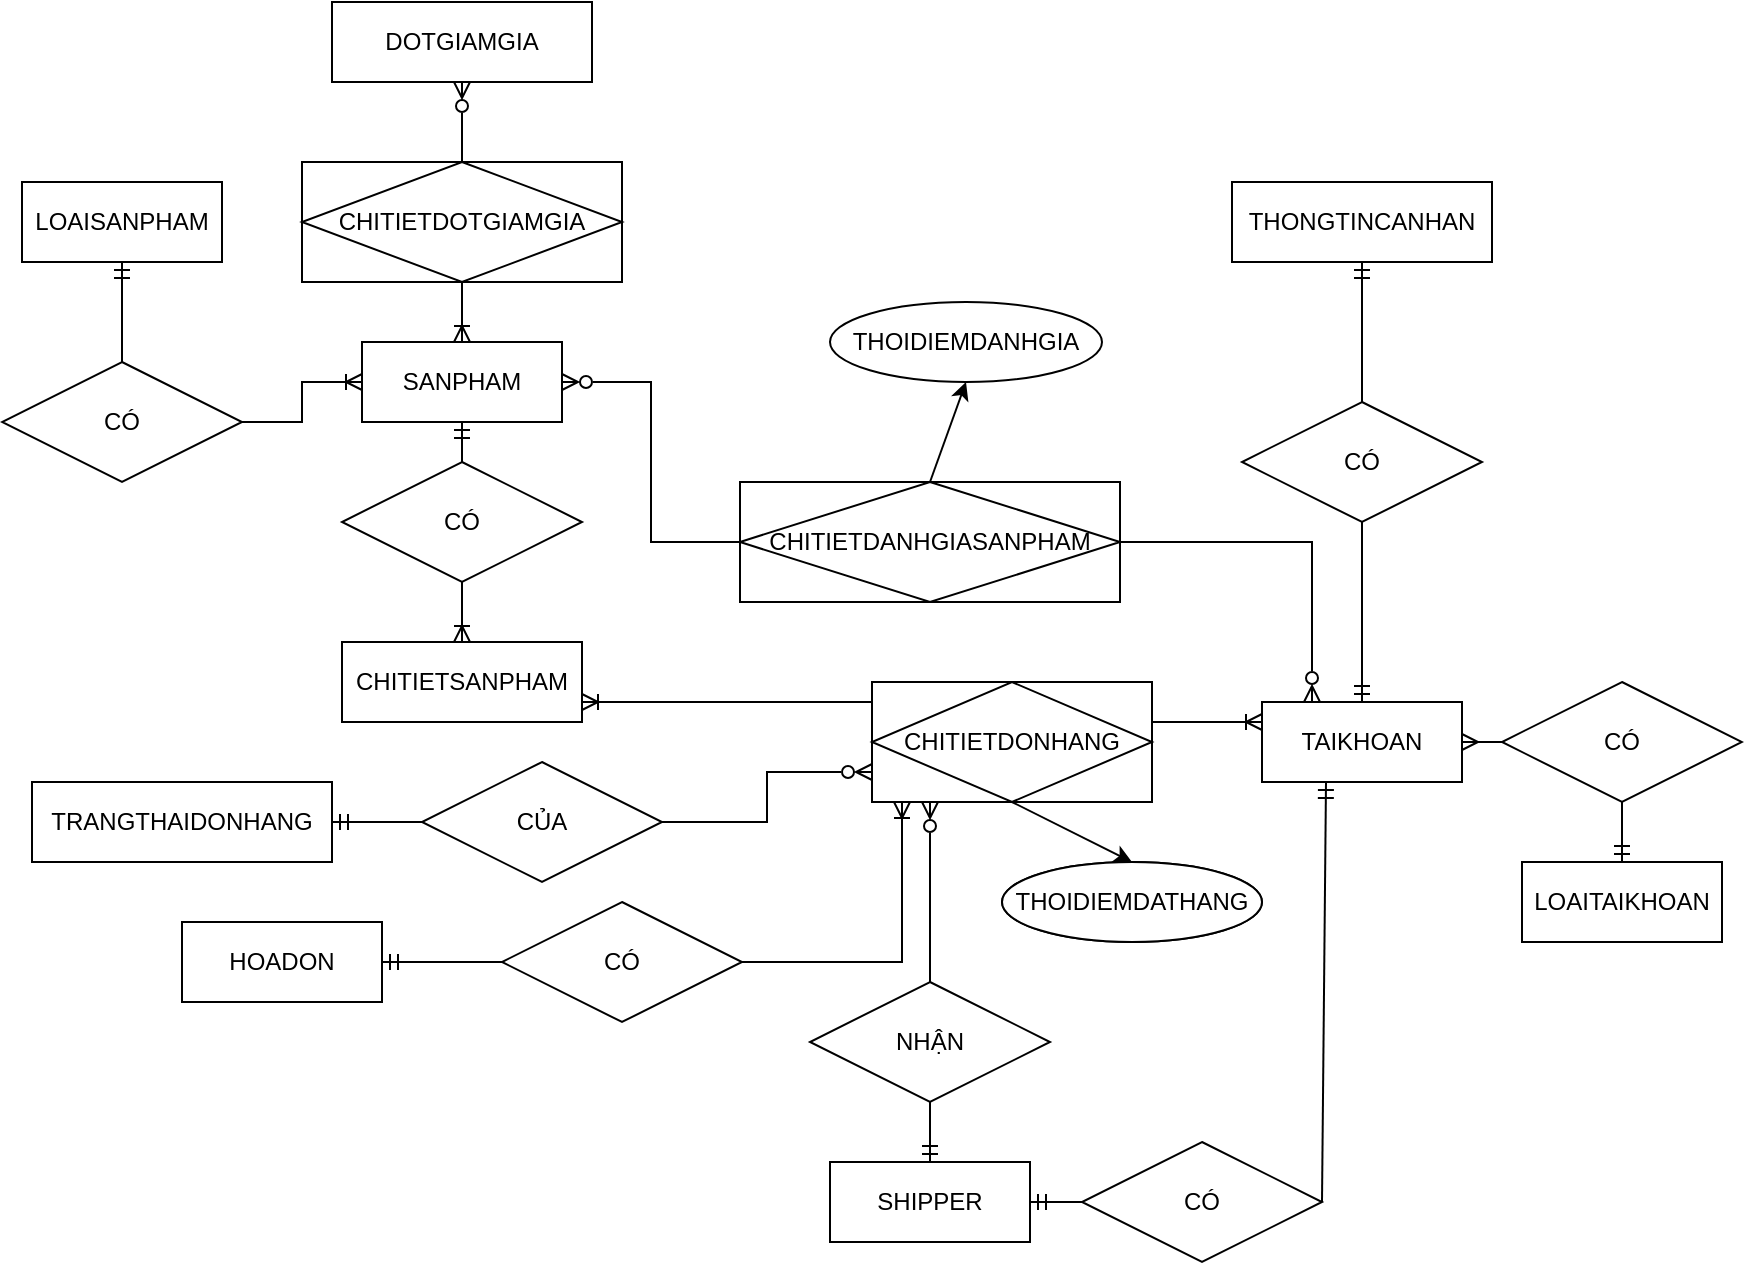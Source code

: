 <mxfile version="20.8.20" type="device"><diagram id="C5RBs43oDa-KdzZeNtuy" name="Page-1"><mxGraphModel dx="2084" dy="1860" grid="1" gridSize="10" guides="1" tooltips="1" connect="1" arrows="1" fold="1" page="1" pageScale="1" pageWidth="827" pageHeight="1169" math="0" shadow="0"><root><mxCell id="WIyWlLk6GJQsqaUBKTNV-0"/><mxCell id="WIyWlLk6GJQsqaUBKTNV-1" parent="WIyWlLk6GJQsqaUBKTNV-0"/><mxCell id="wIM3X_0s0iGfvPbfR-WC-2" value="TAIKHOAN" style="whiteSpace=wrap;html=1;align=center;" parent="WIyWlLk6GJQsqaUBKTNV-1" vertex="1"><mxGeometry x="570" y="270" width="100" height="40" as="geometry"/></mxCell><mxCell id="wIM3X_0s0iGfvPbfR-WC-3" value="THONGTINCANHAN" style="whiteSpace=wrap;html=1;align=center;" parent="WIyWlLk6GJQsqaUBKTNV-1" vertex="1"><mxGeometry x="555" y="10" width="130" height="40" as="geometry"/></mxCell><mxCell id="wIM3X_0s0iGfvPbfR-WC-5" style="edgeStyle=orthogonalEdgeStyle;rounded=0;orthogonalLoop=1;jettySize=auto;html=1;exitX=0.5;exitY=0;exitDx=0;exitDy=0;entryX=0.5;entryY=1;entryDx=0;entryDy=0;endArrow=ERmandOne;endFill=0;" parent="WIyWlLk6GJQsqaUBKTNV-1" source="wIM3X_0s0iGfvPbfR-WC-4" target="wIM3X_0s0iGfvPbfR-WC-3" edge="1"><mxGeometry relative="1" as="geometry"/></mxCell><mxCell id="wIM3X_0s0iGfvPbfR-WC-6" style="edgeStyle=orthogonalEdgeStyle;rounded=0;orthogonalLoop=1;jettySize=auto;html=1;exitX=0.5;exitY=1;exitDx=0;exitDy=0;entryX=0.5;entryY=0;entryDx=0;entryDy=0;endArrow=ERmandOne;endFill=0;" parent="WIyWlLk6GJQsqaUBKTNV-1" source="wIM3X_0s0iGfvPbfR-WC-4" target="wIM3X_0s0iGfvPbfR-WC-2" edge="1"><mxGeometry relative="1" as="geometry"/></mxCell><mxCell id="wIM3X_0s0iGfvPbfR-WC-4" value="CÓ" style="shape=rhombus;perimeter=rhombusPerimeter;whiteSpace=wrap;html=1;align=center;" parent="WIyWlLk6GJQsqaUBKTNV-1" vertex="1"><mxGeometry x="560" y="120" width="120" height="60" as="geometry"/></mxCell><mxCell id="wIM3X_0s0iGfvPbfR-WC-7" value="SANPHAM" style="whiteSpace=wrap;html=1;align=center;" parent="WIyWlLk6GJQsqaUBKTNV-1" vertex="1"><mxGeometry x="120" y="90" width="100" height="40" as="geometry"/></mxCell><mxCell id="wIM3X_0s0iGfvPbfR-WC-9" style="edgeStyle=orthogonalEdgeStyle;rounded=0;orthogonalLoop=1;jettySize=auto;html=1;exitX=0;exitY=0.5;exitDx=0;exitDy=0;entryX=1;entryY=0.75;entryDx=0;entryDy=0;endArrow=ERoneToMany;endFill=0;" parent="WIyWlLk6GJQsqaUBKTNV-1" source="wIM3X_0s0iGfvPbfR-WC-8" target="wIM3X_0s0iGfvPbfR-WC-29" edge="1"><mxGeometry relative="1" as="geometry"><Array as="points"><mxPoint x="375" y="270"/></Array></mxGeometry></mxCell><mxCell id="wIM3X_0s0iGfvPbfR-WC-10" style="edgeStyle=orthogonalEdgeStyle;rounded=0;orthogonalLoop=1;jettySize=auto;html=1;exitX=1;exitY=0.5;exitDx=0;exitDy=0;endArrow=ERoneToMany;endFill=0;entryX=0;entryY=0.25;entryDx=0;entryDy=0;" parent="WIyWlLk6GJQsqaUBKTNV-1" source="wIM3X_0s0iGfvPbfR-WC-8" target="wIM3X_0s0iGfvPbfR-WC-2" edge="1"><mxGeometry relative="1" as="geometry"><mxPoint x="560" y="290" as="targetPoint"/><Array as="points"><mxPoint x="515" y="280"/></Array></mxGeometry></mxCell><mxCell id="wIM3X_0s0iGfvPbfR-WC-13" style="rounded=0;orthogonalLoop=1;jettySize=auto;html=1;exitX=0.5;exitY=1;exitDx=0;exitDy=0;entryX=0.5;entryY=0;entryDx=0;entryDy=0;" parent="WIyWlLk6GJQsqaUBKTNV-1" source="wIM3X_0s0iGfvPbfR-WC-8" target="wIM3X_0s0iGfvPbfR-WC-12" edge="1"><mxGeometry relative="1" as="geometry"/></mxCell><mxCell id="wIM3X_0s0iGfvPbfR-WC-8" value="CHITIETDONHANG" style="shape=associativeEntity;whiteSpace=wrap;html=1;align=center;" parent="WIyWlLk6GJQsqaUBKTNV-1" vertex="1"><mxGeometry x="375" y="260" width="140" height="60" as="geometry"/></mxCell><mxCell id="wIM3X_0s0iGfvPbfR-WC-12" value="THOIDIEMDATHANG" style="ellipse;whiteSpace=wrap;html=1;align=center;" parent="WIyWlLk6GJQsqaUBKTNV-1" vertex="1"><mxGeometry x="440" y="350" width="130" height="40" as="geometry"/></mxCell><mxCell id="wIM3X_0s0iGfvPbfR-WC-17" value="LOAITAIKHOAN" style="whiteSpace=wrap;html=1;align=center;" parent="WIyWlLk6GJQsqaUBKTNV-1" vertex="1"><mxGeometry x="700" y="350" width="100" height="40" as="geometry"/></mxCell><mxCell id="wIM3X_0s0iGfvPbfR-WC-19" style="rounded=0;orthogonalLoop=1;jettySize=auto;html=1;exitX=0;exitY=0.5;exitDx=0;exitDy=0;entryX=1;entryY=0.5;entryDx=0;entryDy=0;endArrow=ERmany;endFill=0;" parent="WIyWlLk6GJQsqaUBKTNV-1" source="wIM3X_0s0iGfvPbfR-WC-18" target="wIM3X_0s0iGfvPbfR-WC-2" edge="1"><mxGeometry relative="1" as="geometry"/></mxCell><mxCell id="wIM3X_0s0iGfvPbfR-WC-20" style="rounded=0;orthogonalLoop=1;jettySize=auto;html=1;exitX=0.5;exitY=1;exitDx=0;exitDy=0;entryX=0.5;entryY=0;entryDx=0;entryDy=0;endArrow=ERmandOne;endFill=0;" parent="WIyWlLk6GJQsqaUBKTNV-1" source="wIM3X_0s0iGfvPbfR-WC-18" target="wIM3X_0s0iGfvPbfR-WC-17" edge="1"><mxGeometry relative="1" as="geometry"/></mxCell><mxCell id="wIM3X_0s0iGfvPbfR-WC-18" value="CÓ" style="shape=rhombus;perimeter=rhombusPerimeter;whiteSpace=wrap;html=1;align=center;" parent="WIyWlLk6GJQsqaUBKTNV-1" vertex="1"><mxGeometry x="690" y="260" width="120" height="60" as="geometry"/></mxCell><mxCell id="wIM3X_0s0iGfvPbfR-WC-21" value="LOAISANPHAM" style="whiteSpace=wrap;html=1;align=center;" parent="WIyWlLk6GJQsqaUBKTNV-1" vertex="1"><mxGeometry x="-50" y="10" width="100" height="40" as="geometry"/></mxCell><mxCell id="wIM3X_0s0iGfvPbfR-WC-23" style="edgeStyle=orthogonalEdgeStyle;rounded=0;orthogonalLoop=1;jettySize=auto;html=1;exitX=1;exitY=0.5;exitDx=0;exitDy=0;entryX=0;entryY=0.5;entryDx=0;entryDy=0;endArrow=ERoneToMany;endFill=0;" parent="WIyWlLk6GJQsqaUBKTNV-1" source="wIM3X_0s0iGfvPbfR-WC-22" target="wIM3X_0s0iGfvPbfR-WC-7" edge="1"><mxGeometry relative="1" as="geometry"/></mxCell><mxCell id="wIM3X_0s0iGfvPbfR-WC-24" style="edgeStyle=orthogonalEdgeStyle;rounded=0;orthogonalLoop=1;jettySize=auto;html=1;exitX=0.5;exitY=0;exitDx=0;exitDy=0;entryX=0.5;entryY=1;entryDx=0;entryDy=0;endArrow=ERmandOne;endFill=0;" parent="WIyWlLk6GJQsqaUBKTNV-1" source="wIM3X_0s0iGfvPbfR-WC-22" target="wIM3X_0s0iGfvPbfR-WC-21" edge="1"><mxGeometry relative="1" as="geometry"/></mxCell><mxCell id="wIM3X_0s0iGfvPbfR-WC-22" value="CÓ" style="shape=rhombus;perimeter=rhombusPerimeter;whiteSpace=wrap;html=1;align=center;" parent="WIyWlLk6GJQsqaUBKTNV-1" vertex="1"><mxGeometry x="-60" y="100" width="120" height="60" as="geometry"/></mxCell><mxCell id="wIM3X_0s0iGfvPbfR-WC-25" value="TRANGTHAIDONHANG" style="whiteSpace=wrap;html=1;align=center;" parent="WIyWlLk6GJQsqaUBKTNV-1" vertex="1"><mxGeometry x="-45" y="310" width="150" height="40" as="geometry"/></mxCell><mxCell id="0FwtbI9lLf6o_P9IlUGK-16" style="rounded=0;orthogonalLoop=1;jettySize=auto;html=1;exitX=1;exitY=0.5;exitDx=0;exitDy=0;entryX=0;entryY=0.75;entryDx=0;entryDy=0;endArrow=ERzeroToMany;endFill=0;edgeStyle=orthogonalEdgeStyle;" edge="1" parent="WIyWlLk6GJQsqaUBKTNV-1" source="wIM3X_0s0iGfvPbfR-WC-26" target="wIM3X_0s0iGfvPbfR-WC-8"><mxGeometry relative="1" as="geometry"/></mxCell><mxCell id="0FwtbI9lLf6o_P9IlUGK-19" style="edgeStyle=orthogonalEdgeStyle;rounded=0;orthogonalLoop=1;jettySize=auto;html=1;exitX=0;exitY=0.5;exitDx=0;exitDy=0;entryX=1;entryY=0.5;entryDx=0;entryDy=0;endArrow=ERmandOne;endFill=0;" edge="1" parent="WIyWlLk6GJQsqaUBKTNV-1" source="wIM3X_0s0iGfvPbfR-WC-26" target="wIM3X_0s0iGfvPbfR-WC-25"><mxGeometry relative="1" as="geometry"/></mxCell><mxCell id="wIM3X_0s0iGfvPbfR-WC-26" value="CỦA" style="shape=rhombus;perimeter=rhombusPerimeter;whiteSpace=wrap;html=1;align=center;" parent="WIyWlLk6GJQsqaUBKTNV-1" vertex="1"><mxGeometry x="150" y="300" width="120" height="60" as="geometry"/></mxCell><mxCell id="wIM3X_0s0iGfvPbfR-WC-29" value="CHITIETSANPHAM" style="whiteSpace=wrap;html=1;align=center;" parent="WIyWlLk6GJQsqaUBKTNV-1" vertex="1"><mxGeometry x="110" y="240" width="120" height="40" as="geometry"/></mxCell><mxCell id="wIM3X_0s0iGfvPbfR-WC-31" style="edgeStyle=orthogonalEdgeStyle;rounded=0;orthogonalLoop=1;jettySize=auto;html=1;exitX=0.5;exitY=0;exitDx=0;exitDy=0;entryX=0.5;entryY=1;entryDx=0;entryDy=0;endArrow=ERmandOne;endFill=0;" parent="WIyWlLk6GJQsqaUBKTNV-1" source="wIM3X_0s0iGfvPbfR-WC-30" target="wIM3X_0s0iGfvPbfR-WC-7" edge="1"><mxGeometry relative="1" as="geometry"/></mxCell><mxCell id="wIM3X_0s0iGfvPbfR-WC-32" style="edgeStyle=orthogonalEdgeStyle;rounded=0;orthogonalLoop=1;jettySize=auto;html=1;exitX=0.5;exitY=1;exitDx=0;exitDy=0;entryX=0.5;entryY=0;entryDx=0;entryDy=0;endArrow=ERoneToMany;endFill=0;" parent="WIyWlLk6GJQsqaUBKTNV-1" source="wIM3X_0s0iGfvPbfR-WC-30" target="wIM3X_0s0iGfvPbfR-WC-29" edge="1"><mxGeometry relative="1" as="geometry"/></mxCell><mxCell id="wIM3X_0s0iGfvPbfR-WC-30" value="CÓ" style="shape=rhombus;perimeter=rhombusPerimeter;whiteSpace=wrap;html=1;align=center;" parent="WIyWlLk6GJQsqaUBKTNV-1" vertex="1"><mxGeometry x="110" y="150" width="120" height="60" as="geometry"/></mxCell><mxCell id="wMnXwYnfQ94U9sy1wUmV-0" value="HOADON" style="whiteSpace=wrap;html=1;align=center;" parent="WIyWlLk6GJQsqaUBKTNV-1" vertex="1"><mxGeometry x="30" y="380" width="100" height="40" as="geometry"/></mxCell><mxCell id="wMnXwYnfQ94U9sy1wUmV-2" style="edgeStyle=orthogonalEdgeStyle;rounded=0;orthogonalLoop=1;jettySize=auto;html=1;entryX=1;entryY=0.5;entryDx=0;entryDy=0;endArrow=ERmandOne;endFill=0;exitX=0;exitY=0.5;exitDx=0;exitDy=0;" parent="WIyWlLk6GJQsqaUBKTNV-1" source="0FwtbI9lLf6o_P9IlUGK-5" target="wMnXwYnfQ94U9sy1wUmV-0" edge="1"><mxGeometry relative="1" as="geometry"><mxPoint x="170" y="360" as="sourcePoint"/><Array as="points"/></mxGeometry></mxCell><mxCell id="wMnXwYnfQ94U9sy1wUmV-3" style="edgeStyle=orthogonalEdgeStyle;rounded=0;orthogonalLoop=1;jettySize=auto;html=1;exitX=1;exitY=0.5;exitDx=0;exitDy=0;endArrow=ERoneToMany;endFill=0;" parent="WIyWlLk6GJQsqaUBKTNV-1" source="0FwtbI9lLf6o_P9IlUGK-5" edge="1"><mxGeometry relative="1" as="geometry"><Array as="points"><mxPoint x="390" y="400"/></Array><mxPoint x="310" y="360" as="sourcePoint"/><mxPoint x="390" y="320" as="targetPoint"/></mxGeometry></mxCell><mxCell id="wMnXwYnfQ94U9sy1wUmV-4" value="SHIPPER" style="whiteSpace=wrap;html=1;align=center;" parent="WIyWlLk6GJQsqaUBKTNV-1" vertex="1"><mxGeometry x="354" y="500" width="100" height="40" as="geometry"/></mxCell><mxCell id="wMnXwYnfQ94U9sy1wUmV-9" style="edgeStyle=none;rounded=0;orthogonalLoop=1;jettySize=auto;html=1;exitX=1;exitY=0.5;exitDx=0;exitDy=0;entryX=0.32;entryY=1;entryDx=0;entryDy=0;endArrow=ERmandOne;endFill=0;entryPerimeter=0;" parent="WIyWlLk6GJQsqaUBKTNV-1" source="wMnXwYnfQ94U9sy1wUmV-8" target="wIM3X_0s0iGfvPbfR-WC-2" edge="1"><mxGeometry relative="1" as="geometry"/></mxCell><mxCell id="wMnXwYnfQ94U9sy1wUmV-10" style="edgeStyle=none;rounded=0;orthogonalLoop=1;jettySize=auto;html=1;exitX=0;exitY=0.5;exitDx=0;exitDy=0;entryX=1;entryY=0.5;entryDx=0;entryDy=0;endArrow=ERmandOne;endFill=0;" parent="WIyWlLk6GJQsqaUBKTNV-1" source="wMnXwYnfQ94U9sy1wUmV-8" target="wMnXwYnfQ94U9sy1wUmV-4" edge="1"><mxGeometry relative="1" as="geometry"/></mxCell><mxCell id="wMnXwYnfQ94U9sy1wUmV-8" value="CÓ" style="shape=rhombus;perimeter=rhombusPerimeter;whiteSpace=wrap;html=1;align=center;" parent="WIyWlLk6GJQsqaUBKTNV-1" vertex="1"><mxGeometry x="480" y="490" width="120" height="60" as="geometry"/></mxCell><mxCell id="wMnXwYnfQ94U9sy1wUmV-12" style="edgeStyle=none;rounded=0;orthogonalLoop=1;jettySize=auto;html=1;exitX=0.5;exitY=1;exitDx=0;exitDy=0;entryX=0.5;entryY=0;entryDx=0;entryDy=0;endArrow=ERmandOne;endFill=0;" parent="WIyWlLk6GJQsqaUBKTNV-1" source="wMnXwYnfQ94U9sy1wUmV-11" target="wMnXwYnfQ94U9sy1wUmV-4" edge="1"><mxGeometry relative="1" as="geometry"><Array as="points"/></mxGeometry></mxCell><mxCell id="wMnXwYnfQ94U9sy1wUmV-13" style="edgeStyle=none;rounded=0;orthogonalLoop=1;jettySize=auto;html=1;exitX=0.5;exitY=0;exitDx=0;exitDy=0;endArrow=ERzeroToMany;endFill=0;" parent="WIyWlLk6GJQsqaUBKTNV-1" source="wMnXwYnfQ94U9sy1wUmV-11" edge="1"><mxGeometry relative="1" as="geometry"><mxPoint x="404" y="320" as="targetPoint"/></mxGeometry></mxCell><mxCell id="wMnXwYnfQ94U9sy1wUmV-11" value="NHẬN" style="shape=rhombus;perimeter=rhombusPerimeter;whiteSpace=wrap;html=1;align=center;" parent="WIyWlLk6GJQsqaUBKTNV-1" vertex="1"><mxGeometry x="344" y="410" width="120" height="60" as="geometry"/></mxCell><mxCell id="0FwtbI9lLf6o_P9IlUGK-0" value="THOIDIEMDATHANG" style="ellipse;whiteSpace=wrap;html=1;align=center;" vertex="1" parent="WIyWlLk6GJQsqaUBKTNV-1"><mxGeometry x="440" y="350" width="130" height="40" as="geometry"/></mxCell><mxCell id="0FwtbI9lLf6o_P9IlUGK-5" value="CÓ" style="shape=rhombus;perimeter=rhombusPerimeter;whiteSpace=wrap;html=1;align=center;" vertex="1" parent="WIyWlLk6GJQsqaUBKTNV-1"><mxGeometry x="190" y="370" width="120" height="60" as="geometry"/></mxCell><mxCell id="0FwtbI9lLf6o_P9IlUGK-6" value="DOTGIAMGIA" style="whiteSpace=wrap;html=1;align=center;" vertex="1" parent="WIyWlLk6GJQsqaUBKTNV-1"><mxGeometry x="105" y="-80" width="130" height="40" as="geometry"/></mxCell><mxCell id="0FwtbI9lLf6o_P9IlUGK-8" style="edgeStyle=none;rounded=0;orthogonalLoop=1;jettySize=auto;html=1;entryX=0.5;entryY=1;entryDx=0;entryDy=0;endArrow=ERzeroToMany;endFill=0;exitX=0.5;exitY=0;exitDx=0;exitDy=0;" edge="1" parent="WIyWlLk6GJQsqaUBKTNV-1" source="0FwtbI9lLf6o_P9IlUGK-10" target="0FwtbI9lLf6o_P9IlUGK-6"><mxGeometry relative="1" as="geometry"><mxPoint x="270" y="-50" as="sourcePoint"/><Array as="points"/></mxGeometry></mxCell><mxCell id="0FwtbI9lLf6o_P9IlUGK-9" style="edgeStyle=none;rounded=0;orthogonalLoop=1;jettySize=auto;html=1;entryX=0.5;entryY=0;entryDx=0;entryDy=0;exitX=0.5;exitY=1;exitDx=0;exitDy=0;endArrow=ERoneToMany;endFill=0;" edge="1" parent="WIyWlLk6GJQsqaUBKTNV-1" source="0FwtbI9lLf6o_P9IlUGK-10" target="wIM3X_0s0iGfvPbfR-WC-7"><mxGeometry relative="1" as="geometry"><mxPoint x="270" y="50" as="sourcePoint"/></mxGeometry></mxCell><mxCell id="0FwtbI9lLf6o_P9IlUGK-10" value="CHITIETDOTGIAMGIA" style="shape=associativeEntity;whiteSpace=wrap;html=1;align=center;" vertex="1" parent="WIyWlLk6GJQsqaUBKTNV-1"><mxGeometry x="90" width="160" height="60" as="geometry"/></mxCell><mxCell id="0FwtbI9lLf6o_P9IlUGK-21" style="edgeStyle=orthogonalEdgeStyle;rounded=0;orthogonalLoop=1;jettySize=auto;html=1;exitX=0;exitY=0.5;exitDx=0;exitDy=0;entryX=1;entryY=0.5;entryDx=0;entryDy=0;endArrow=ERzeroToMany;endFill=0;" edge="1" parent="WIyWlLk6GJQsqaUBKTNV-1" source="0FwtbI9lLf6o_P9IlUGK-17" target="wIM3X_0s0iGfvPbfR-WC-7"><mxGeometry relative="1" as="geometry"/></mxCell><mxCell id="0FwtbI9lLf6o_P9IlUGK-22" style="edgeStyle=orthogonalEdgeStyle;rounded=0;orthogonalLoop=1;jettySize=auto;html=1;exitX=1;exitY=0.5;exitDx=0;exitDy=0;entryX=0.25;entryY=0;entryDx=0;entryDy=0;endArrow=ERzeroToMany;endFill=0;" edge="1" parent="WIyWlLk6GJQsqaUBKTNV-1" source="0FwtbI9lLf6o_P9IlUGK-17" target="wIM3X_0s0iGfvPbfR-WC-2"><mxGeometry relative="1" as="geometry"/></mxCell><mxCell id="0FwtbI9lLf6o_P9IlUGK-24" style="rounded=0;orthogonalLoop=1;jettySize=auto;html=1;exitX=0.5;exitY=0;exitDx=0;exitDy=0;entryX=0.5;entryY=1;entryDx=0;entryDy=0;endArrow=classic;endFill=1;" edge="1" parent="WIyWlLk6GJQsqaUBKTNV-1" source="0FwtbI9lLf6o_P9IlUGK-17" target="0FwtbI9lLf6o_P9IlUGK-23"><mxGeometry relative="1" as="geometry"/></mxCell><mxCell id="0FwtbI9lLf6o_P9IlUGK-17" value="CHITIETDANHGIASANPHAM" style="shape=associativeEntity;whiteSpace=wrap;html=1;align=center;" vertex="1" parent="WIyWlLk6GJQsqaUBKTNV-1"><mxGeometry x="309" y="160" width="190" height="60" as="geometry"/></mxCell><mxCell id="0FwtbI9lLf6o_P9IlUGK-23" value="THOIDIEMDANHGIA" style="ellipse;whiteSpace=wrap;html=1;align=center;" vertex="1" parent="WIyWlLk6GJQsqaUBKTNV-1"><mxGeometry x="354" y="70" width="136" height="40" as="geometry"/></mxCell></root></mxGraphModel></diagram></mxfile>